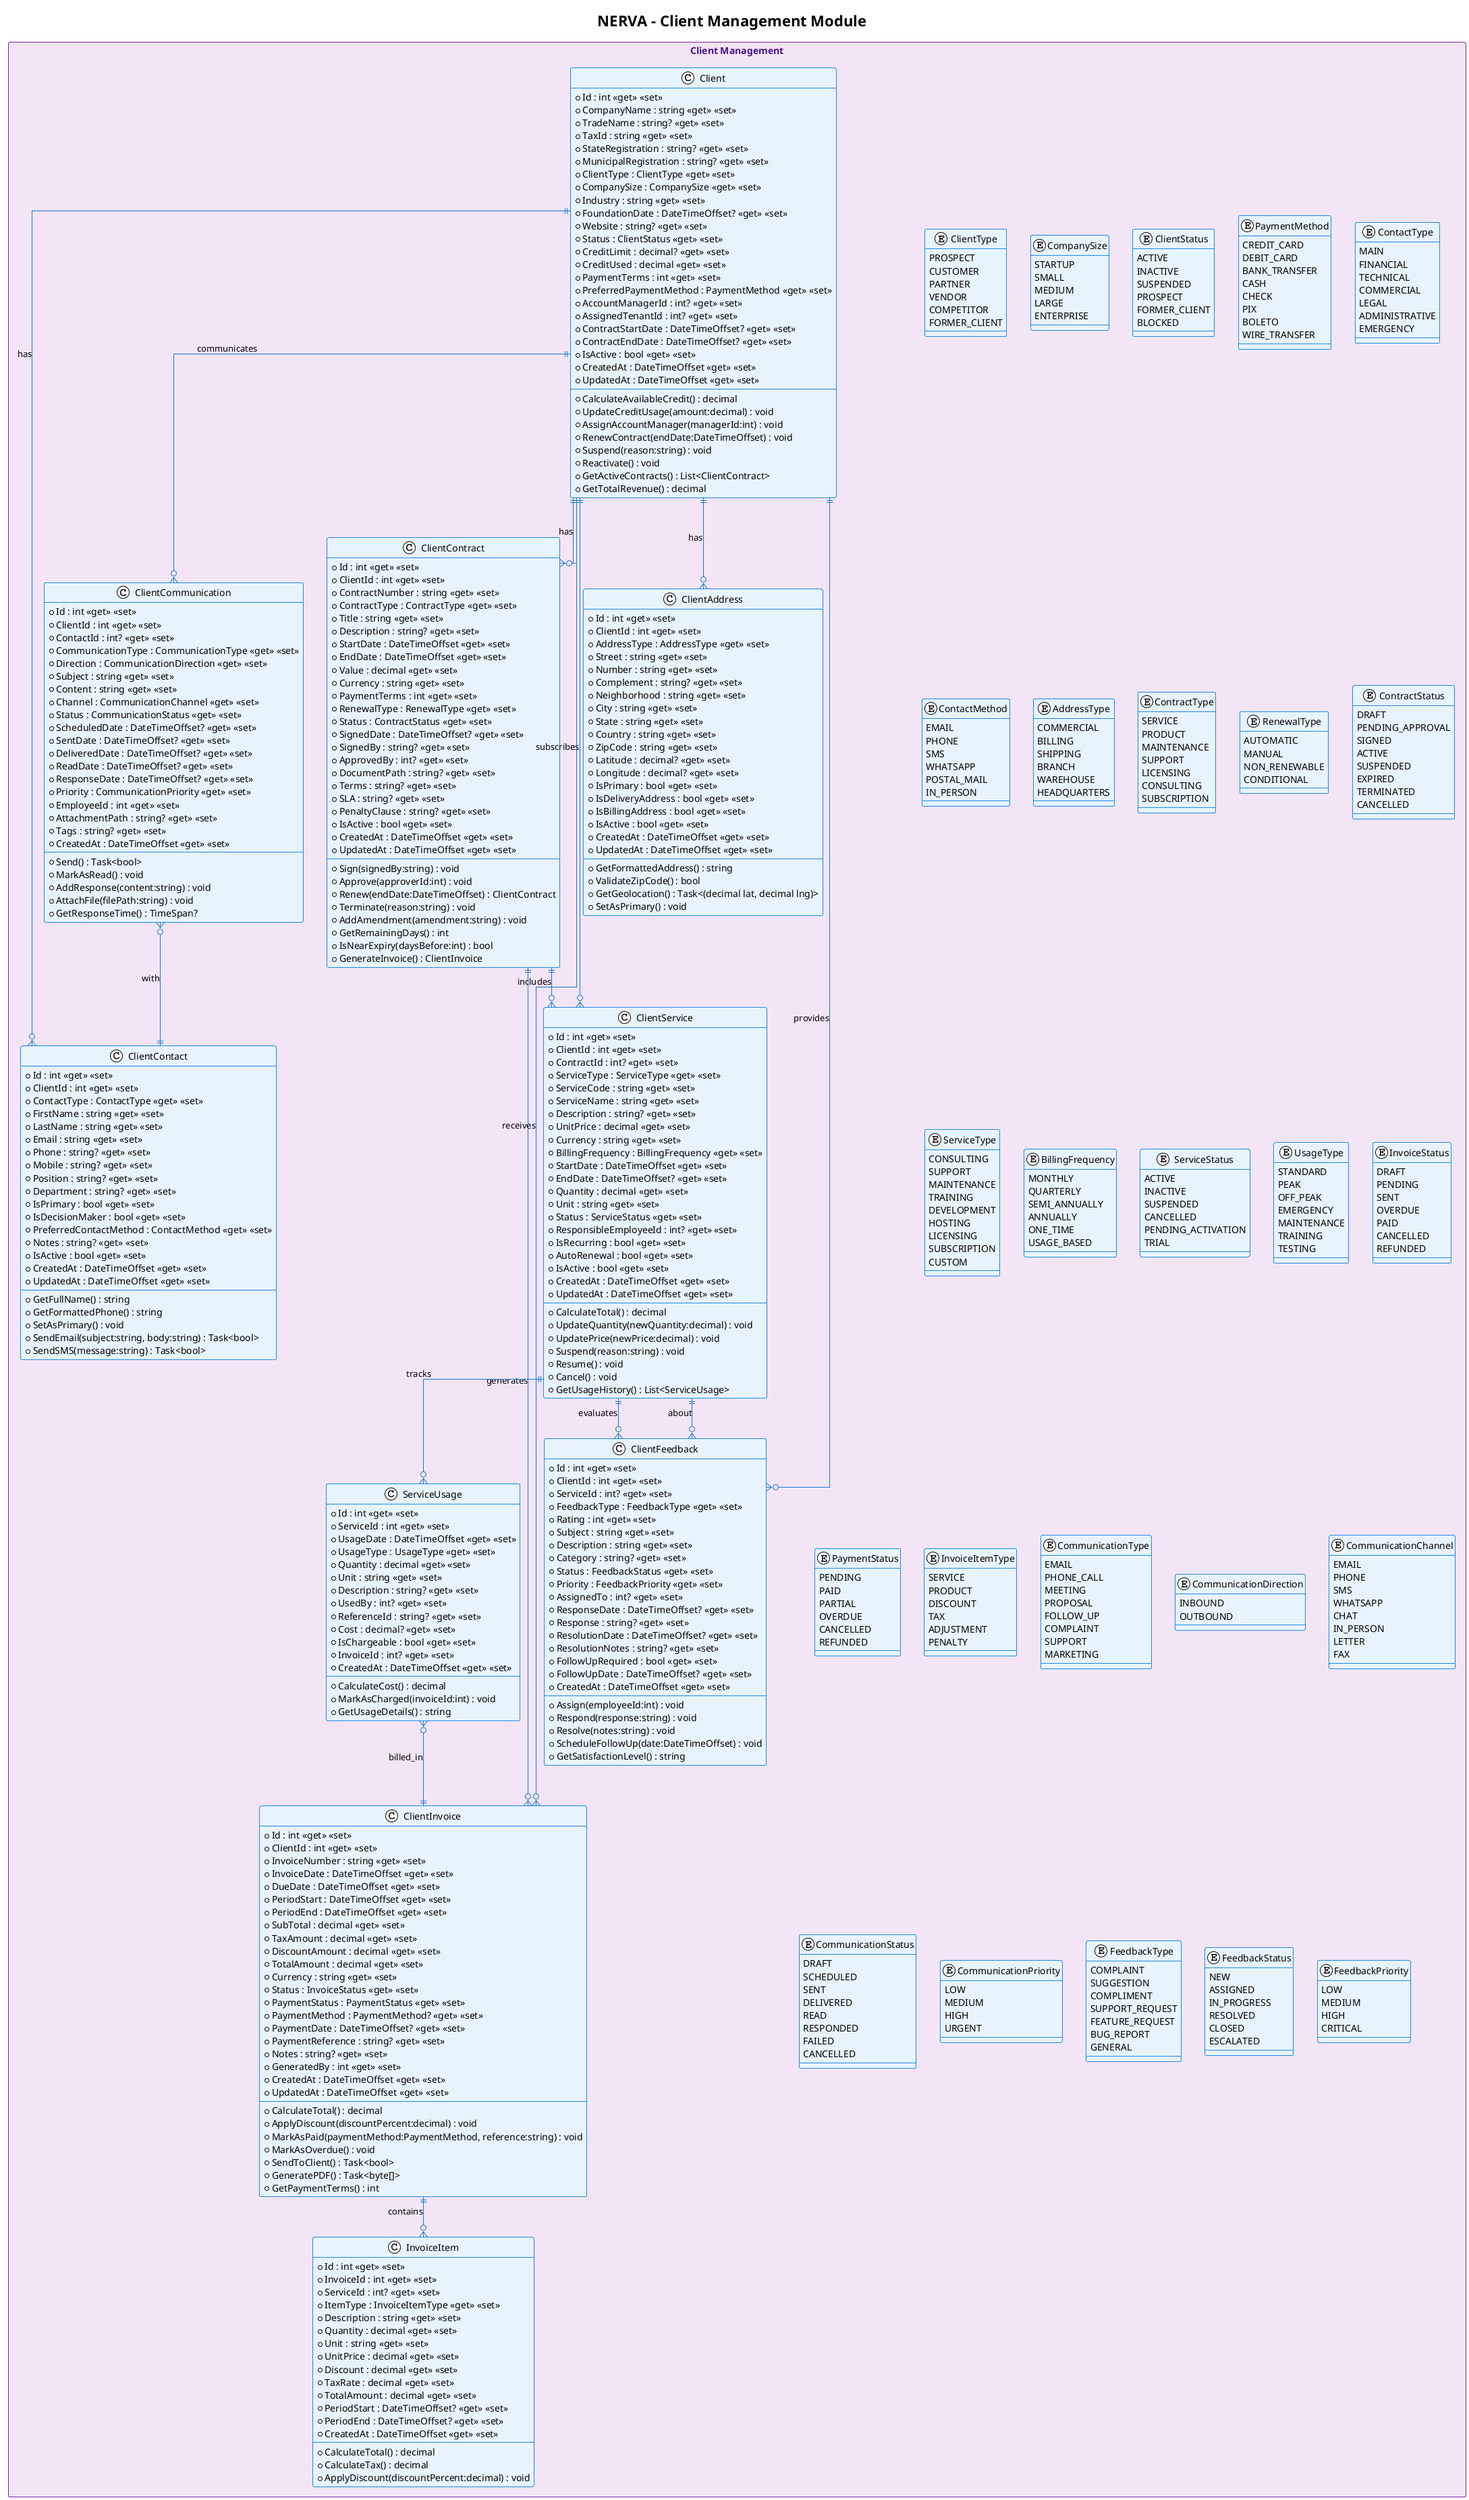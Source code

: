 @startuml NERVA_Client_Management
!theme plain
skinparam linetype ortho
skinparam packageStyle rectangle
skinparam backgroundColor #FFFFFF
skinparam class {
    BackgroundColor #E8F4FD
    BorderColor #1E88E5
    ArrowColor #1976D2
}
skinparam package {
    BackgroundColor #F3E5F5
    BorderColor #7B1FA2
    FontColor #4A148C
    FontSize 14
    FontStyle bold
}

title NERVA - Client Management Module

' ===== CLIENT MANAGEMENT PACKAGE =====
package "Client Management" as ClientManagement {
    
    ' Core Client Entities
    class Client {
        + Id : int <<get>> <<set>>
        + CompanyName : string <<get>> <<set>>
        + TradeName : string? <<get>> <<set>>
        + TaxId : string <<get>> <<set>>
        + StateRegistration : string? <<get>> <<set>>
        + MunicipalRegistration : string? <<get>> <<set>>
        + ClientType : ClientType <<get>> <<set>>
        + CompanySize : CompanySize <<get>> <<set>>
        + Industry : string <<get>> <<set>>
        + FoundationDate : DateTimeOffset? <<get>> <<set>>
        + Website : string? <<get>> <<set>>
        + Status : ClientStatus <<get>> <<set>>
        + CreditLimit : decimal? <<get>> <<set>>
        + CreditUsed : decimal <<get>> <<set>>
        + PaymentTerms : int <<get>> <<set>>
        + PreferredPaymentMethod : PaymentMethod <<get>> <<set>>
        + AccountManagerId : int? <<get>> <<set>>
        + AssignedTenantId : int? <<get>> <<set>>
        + ContractStartDate : DateTimeOffset? <<get>> <<set>>
        + ContractEndDate : DateTimeOffset? <<get>> <<set>>
        + IsActive : bool <<get>> <<set>>
        + CreatedAt : DateTimeOffset <<get>> <<set>>
        + UpdatedAt : DateTimeOffset <<get>> <<set>>
        --
        + CalculateAvailableCredit() : decimal
        + UpdateCreditUsage(amount:decimal) : void
        + AssignAccountManager(managerId:int) : void
        + RenewContract(endDate:DateTimeOffset) : void
        + Suspend(reason:string) : void
        + Reactivate() : void
        + GetActiveContracts() : List<ClientContract>
        + GetTotalRevenue() : decimal
    }
    
    ' Client Contact Information
    class ClientContact {
        + Id : int <<get>> <<set>>
        + ClientId : int <<get>> <<set>>
        + ContactType : ContactType <<get>> <<set>>
        + FirstName : string <<get>> <<set>>
        + LastName : string <<get>> <<set>>
        + Email : string <<get>> <<set>>
        + Phone : string? <<get>> <<set>>
        + Mobile : string? <<get>> <<set>>
        + Position : string? <<get>> <<set>>
        + Department : string? <<get>> <<set>>
        + IsPrimary : bool <<get>> <<set>>
        + IsDecisionMaker : bool <<get>> <<set>>
        + PreferredContactMethod : ContactMethod <<get>> <<set>>
        + Notes : string? <<get>> <<set>>
        + IsActive : bool <<get>> <<set>>
        + CreatedAt : DateTimeOffset <<get>> <<set>>
        + UpdatedAt : DateTimeOffset <<get>> <<set>>
        --
        + GetFullName() : string
        + GetFormattedPhone() : string
        + SetAsPrimary() : void
        + SendEmail(subject:string, body:string) : Task<bool>
        + SendSMS(message:string) : Task<bool>
    }
    
    ' Client Address
    class ClientAddress {
        + Id : int <<get>> <<set>>
        + ClientId : int <<get>> <<set>>
        + AddressType : AddressType <<get>> <<set>>
        + Street : string <<get>> <<set>>
        + Number : string <<get>> <<set>>
        + Complement : string? <<get>> <<set>>
        + Neighborhood : string <<get>> <<set>>
        + City : string <<get>> <<set>>
        + State : string <<get>> <<set>>
        + Country : string <<get>> <<set>>
        + ZipCode : string <<get>> <<set>>
        + Latitude : decimal? <<get>> <<set>>
        + Longitude : decimal? <<get>> <<set>>
        + IsPrimary : bool <<get>> <<set>>
        + IsDeliveryAddress : bool <<get>> <<set>>
        + IsBillingAddress : bool <<get>> <<set>>
        + IsActive : bool <<get>> <<set>>
        + CreatedAt : DateTimeOffset <<get>> <<set>>
        + UpdatedAt : DateTimeOffset <<get>> <<set>>
        --
        + GetFormattedAddress() : string
        + ValidateZipCode() : bool
        + GetGeolocation() : Task<(decimal lat, decimal lng)>
        + SetAsPrimary() : void
    }
    
    ' Client Contracts
    class ClientContract {
        + Id : int <<get>> <<set>>
        + ClientId : int <<get>> <<set>>
        + ContractNumber : string <<get>> <<set>>
        + ContractType : ContractType <<get>> <<set>>
        + Title : string <<get>> <<set>>
        + Description : string? <<get>> <<set>>
        + StartDate : DateTimeOffset <<get>> <<set>>
        + EndDate : DateTimeOffset <<get>> <<set>>
        + Value : decimal <<get>> <<set>>
        + Currency : string <<get>> <<set>>
        + PaymentTerms : int <<get>> <<set>>
        + RenewalType : RenewalType <<get>> <<set>>
        + Status : ContractStatus <<get>> <<set>>
        + SignedDate : DateTimeOffset? <<get>> <<set>>
        + SignedBy : string? <<get>> <<set>>
        + ApprovedBy : int? <<get>> <<set>>
        + DocumentPath : string? <<get>> <<set>>
        + Terms : string? <<get>> <<set>>
        + SLA : string? <<get>> <<set>>
        + PenaltyClause : string? <<get>> <<set>>
        + IsActive : bool <<get>> <<set>>
        + CreatedAt : DateTimeOffset <<get>> <<set>>
        + UpdatedAt : DateTimeOffset <<get>> <<set>>
        --
        + Sign(signedBy:string) : void
        + Approve(approverId:int) : void
        + Renew(endDate:DateTimeOffset) : ClientContract
        + Terminate(reason:string) : void
        + AddAmendment(amendment:string) : void
        + GetRemainingDays() : int
        + IsNearExpiry(daysBefore:int) : bool
        + GenerateInvoice() : ClientInvoice
    }
    
    ' Client Services
    class ClientService {
        + Id : int <<get>> <<set>>
        + ClientId : int <<get>> <<set>>
        + ContractId : int? <<get>> <<set>>
        + ServiceType : ServiceType <<get>> <<set>>
        + ServiceCode : string <<get>> <<set>>
        + ServiceName : string <<get>> <<set>>
        + Description : string? <<get>> <<set>>
        + UnitPrice : decimal <<get>> <<set>>
        + Currency : string <<get>> <<set>>
        + BillingFrequency : BillingFrequency <<get>> <<set>>
        + StartDate : DateTimeOffset <<get>> <<set>>
        + EndDate : DateTimeOffset? <<get>> <<set>>
        + Quantity : decimal <<get>> <<set>>
        + Unit : string <<get>> <<set>>
        + Status : ServiceStatus <<get>> <<set>>
        + ResponsibleEmployeeId : int? <<get>> <<set>>
        + IsRecurring : bool <<get>> <<set>>
        + AutoRenewal : bool <<get>> <<set>>
        + IsActive : bool <<get>> <<set>>
        + CreatedAt : DateTimeOffset <<get>> <<set>>
        + UpdatedAt : DateTimeOffset <<get>> <<set>>
        --
        + CalculateTotal() : decimal
        + UpdateQuantity(newQuantity:decimal) : void
        + UpdatePrice(newPrice:decimal) : void
        + Suspend(reason:string) : void
        + Resume() : void
        + Cancel() : void
        + GetUsageHistory() : List<ServiceUsage>
    }
    
    ' Service Usage Tracking
    class ServiceUsage {
        + Id : int <<get>> <<set>>
        + ServiceId : int <<get>> <<set>>
        + UsageDate : DateTimeOffset <<get>> <<set>>
        + UsageType : UsageType <<get>> <<set>>
        + Quantity : decimal <<get>> <<set>>
        + Unit : string <<get>> <<set>>
        + Description : string? <<get>> <<set>>
        + UsedBy : int? <<get>> <<set>>
        + ReferenceId : string? <<get>> <<set>>
        + Cost : decimal? <<get>> <<set>>
        + IsChargeable : bool <<get>> <<set>>
        + InvoiceId : int? <<get>> <<set>>
        + CreatedAt : DateTimeOffset <<get>> <<set>>
        --
        + CalculateCost() : decimal
        + MarkAsCharged(invoiceId:int) : void
        + GetUsageDetails() : string
    }
    
    ' Client Invoices
    class ClientInvoice {
        + Id : int <<get>> <<set>>
        + ClientId : int <<get>> <<set>>
        + InvoiceNumber : string <<get>> <<set>>
        + InvoiceDate : DateTimeOffset <<get>> <<set>>
        + DueDate : DateTimeOffset <<get>> <<set>>
        + PeriodStart : DateTimeOffset <<get>> <<set>>
        + PeriodEnd : DateTimeOffset <<get>> <<set>>
        + SubTotal : decimal <<get>> <<set>>
        + TaxAmount : decimal <<get>> <<set>>
        + DiscountAmount : decimal <<get>> <<set>>
        + TotalAmount : decimal <<get>> <<set>>
        + Currency : string <<get>> <<set>>
        + Status : InvoiceStatus <<get>> <<set>>
        + PaymentStatus : PaymentStatus <<get>> <<set>>
        + PaymentMethod : PaymentMethod? <<get>> <<set>>
        + PaymentDate : DateTimeOffset? <<get>> <<set>>
        + PaymentReference : string? <<get>> <<set>>
        + Notes : string? <<get>> <<set>>
        + GeneratedBy : int <<get>> <<set>>
        + CreatedAt : DateTimeOffset <<get>> <<set>>
        + UpdatedAt : DateTimeOffset <<get>> <<set>>
        --
        + CalculateTotal() : decimal
        + ApplyDiscount(discountPercent:decimal) : void
        + MarkAsPaid(paymentMethod:PaymentMethod, reference:string) : void
        + MarkAsOverdue() : void
        + SendToClient() : Task<bool>
        + GeneratePDF() : Task<byte[]>
        + GetPaymentTerms() : int
    }
    
    ' Invoice Items
    class InvoiceItem {
        + Id : int <<get>> <<set>>
        + InvoiceId : int <<get>> <<set>>
        + ServiceId : int? <<get>> <<set>>
        + ItemType : InvoiceItemType <<get>> <<set>>
        + Description : string <<get>> <<set>>
        + Quantity : decimal <<get>> <<set>>
        + Unit : string <<get>> <<set>>
        + UnitPrice : decimal <<get>> <<set>>
        + Discount : decimal <<get>> <<set>>
        + TaxRate : decimal <<get>> <<set>>
        + TotalAmount : decimal <<get>> <<set>>
        + PeriodStart : DateTimeOffset? <<get>> <<set>>
        + PeriodEnd : DateTimeOffset? <<get>> <<set>>
        + CreatedAt : DateTimeOffset <<get>> <<set>>
        --
        + CalculateTotal() : decimal
        + CalculateTax() : decimal
        + ApplyDiscount(discountPercent:decimal) : void
    }
    
    ' Client Communication
    class ClientCommunication {
        + Id : int <<get>> <<set>>
        + ClientId : int <<get>> <<set>>
        + ContactId : int? <<get>> <<set>>
        + CommunicationType : CommunicationType <<get>> <<set>>
        + Direction : CommunicationDirection <<get>> <<set>>
        + Subject : string <<get>> <<set>>
        + Content : string <<get>> <<set>>
        + Channel : CommunicationChannel <<get>> <<set>>
        + Status : CommunicationStatus <<get>> <<set>>
        + ScheduledDate : DateTimeOffset? <<get>> <<set>>
        + SentDate : DateTimeOffset? <<get>> <<set>>
        + DeliveredDate : DateTimeOffset? <<get>> <<set>>
        + ReadDate : DateTimeOffset? <<get>> <<set>>
        + ResponseDate : DateTimeOffset? <<get>> <<set>>
        + Priority : CommunicationPriority <<get>> <<set>>
        + EmployeeId : int <<get>> <<set>>
        + AttachmentPath : string? <<get>> <<set>>
        + Tags : string? <<get>> <<set>>
        + CreatedAt : DateTimeOffset <<get>> <<set>>
        --
        + Send() : Task<bool>
        + MarkAsRead() : void
        + AddResponse(content:string) : void
        + AttachFile(filePath:string) : void
        + GetResponseTime() : TimeSpan?
    }
    
    ' Client Feedback
    class ClientFeedback {
        + Id : int <<get>> <<set>>
        + ClientId : int <<get>> <<set>>
        + ServiceId : int? <<get>> <<set>>
        + FeedbackType : FeedbackType <<get>> <<set>>
        + Rating : int <<get>> <<set>>
        + Subject : string <<get>> <<set>>
        + Description : string <<get>> <<set>>
        + Category : string? <<get>> <<set>>
        + Status : FeedbackStatus <<get>> <<set>>
        + Priority : FeedbackPriority <<get>> <<set>>
        + AssignedTo : int? <<get>> <<set>>
        + ResponseDate : DateTimeOffset? <<get>> <<set>>
        + Response : string? <<get>> <<set>>
        + ResolutionDate : DateTimeOffset? <<get>> <<set>>
        + ResolutionNotes : string? <<get>> <<set>>
        + FollowUpRequired : bool <<get>> <<set>>
        + FollowUpDate : DateTimeOffset? <<get>> <<set>>
        + CreatedAt : DateTimeOffset <<get>> <<set>>
        --
        + Assign(employeeId:int) : void
        + Respond(response:string) : void
        + Resolve(notes:string) : void
        + ScheduleFollowUp(date:DateTimeOffset) : void
        + GetSatisfactionLevel() : string
    }
    
    ' Enums
    enum ClientType {
        PROSPECT
        CUSTOMER
        PARTNER
        VENDOR
        COMPETITOR
        FORMER_CLIENT
    }
    
    enum CompanySize {
        STARTUP
        SMALL
        MEDIUM
        LARGE
        ENTERPRISE
    }
    
    enum ClientStatus {
        ACTIVE
        INACTIVE
        SUSPENDED
        PROSPECT
        FORMER_CLIENT
        BLOCKED
    }
    
    enum PaymentMethod {
        CREDIT_CARD
        DEBIT_CARD
        BANK_TRANSFER
        CASH
        CHECK
        PIX
        BOLETO
        WIRE_TRANSFER
    }
    
    enum ContactType {
        MAIN
        FINANCIAL
        TECHNICAL
        COMMERCIAL
        LEGAL
        ADMINISTRATIVE
        EMERGENCY
    }
    
    enum ContactMethod {
        EMAIL
        PHONE
        SMS
        WHATSAPP
        POSTAL_MAIL
        IN_PERSON
    }
    
    enum AddressType {
        COMMERCIAL
        BILLING
        SHIPPING
        BRANCH
        WAREHOUSE
        HEADQUARTERS
    }
    
    enum ContractType {
        SERVICE
        PRODUCT
        MAINTENANCE
        SUPPORT
        LICENSING
        CONSULTING
        SUBSCRIPTION
    }
    
    enum RenewalType {
        AUTOMATIC
        MANUAL
        NON_RENEWABLE
        CONDITIONAL
    }
    
    enum ContractStatus {
        DRAFT
        PENDING_APPROVAL
        SIGNED
        ACTIVE
        SUSPENDED
        EXPIRED
        TERMINATED
        CANCELLED
    }
    
    enum ServiceType {
        CONSULTING
        SUPPORT
        MAINTENANCE
        TRAINING
        DEVELOPMENT
        HOSTING
        LICENSING
        SUBSCRIPTION
        CUSTOM
    }
    
    enum BillingFrequency {
        MONTHLY
        QUARTERLY
        SEMI_ANNUALLY
        ANNUALLY
        ONE_TIME
        USAGE_BASED
    }
    
    enum ServiceStatus {
        ACTIVE
        INACTIVE
        SUSPENDED
        CANCELLED
        PENDING_ACTIVATION
        TRIAL
    }
    
    enum UsageType {
        STANDARD
        PEAK
        OFF_PEAK
        EMERGENCY
        MAINTENANCE
        TRAINING
        TESTING
    }
    
    enum InvoiceStatus {
        DRAFT
        PENDING
        SENT
        OVERDUE
        PAID
        CANCELLED
        REFUNDED
    }
    
    enum PaymentStatus {
        PENDING
        PAID
        PARTIAL
        OVERDUE
        CANCELLED
        REFUNDED
    }
    
    enum InvoiceItemType {
        SERVICE
        PRODUCT
        DISCOUNT
        TAX
        ADJUSTMENT
        PENALTY
    }
    
    enum CommunicationType {
        EMAIL
        PHONE_CALL
        MEETING
        PROPOSAL
        FOLLOW_UP
        COMPLAINT
        SUPPORT
        MARKETING
    }
    
    enum CommunicationDirection {
        INBOUND
        OUTBOUND
    }
    
    enum CommunicationChannel {
        EMAIL
        PHONE
        SMS
        WHATSAPP
        CHAT
        IN_PERSON
        LETTER
        FAX
    }
    
    enum CommunicationStatus {
        DRAFT
        SCHEDULED
        SENT
        DELIVERED
        READ
        RESPONDED
        FAILED
        CANCELLED
    }
    
    enum CommunicationPriority {
        LOW
        MEDIUM
        HIGH
        URGENT
    }
    
    enum FeedbackType {
        COMPLAINT
        SUGGESTION
        COMPLIMENT
        SUPPORT_REQUEST
        FEATURE_REQUEST
        BUG_REPORT
        GENERAL
    }
    
    enum FeedbackStatus {
        NEW
        ASSIGNED
        IN_PROGRESS
        RESOLVED
        CLOSED
        ESCALATED
    }
    
    enum FeedbackPriority {
        LOW
        MEDIUM
        HIGH
        CRITICAL
    }
    
    ' Relationships
    Client ||--o{ ClientContact : "has"
    Client ||--o{ ClientAddress : "has"
    Client ||--o{ ClientContract : "has"
    Client ||--o{ ClientService : "subscribes"
    Client ||--o{ ClientInvoice : "receives"
    Client ||--o{ ClientCommunication : "communicates"
    Client ||--o{ ClientFeedback : "provides"
    
    ClientContract ||--o{ ClientService : "includes"
    ClientContract ||--o{ ClientInvoice : "generates"
    
    ClientService ||--o{ ServiceUsage : "tracks"
    ClientService ||--o{ ClientFeedback : "evaluates"
    
    ClientInvoice ||--o{ InvoiceItem : "contains"
    
    ServiceUsage }o--|| ClientInvoice : "billed_in"
    
    ClientCommunication }o--|| ClientContact : "with"
    
    ClientFeedback }o--|| ClientService : "about"
}

@enduml
